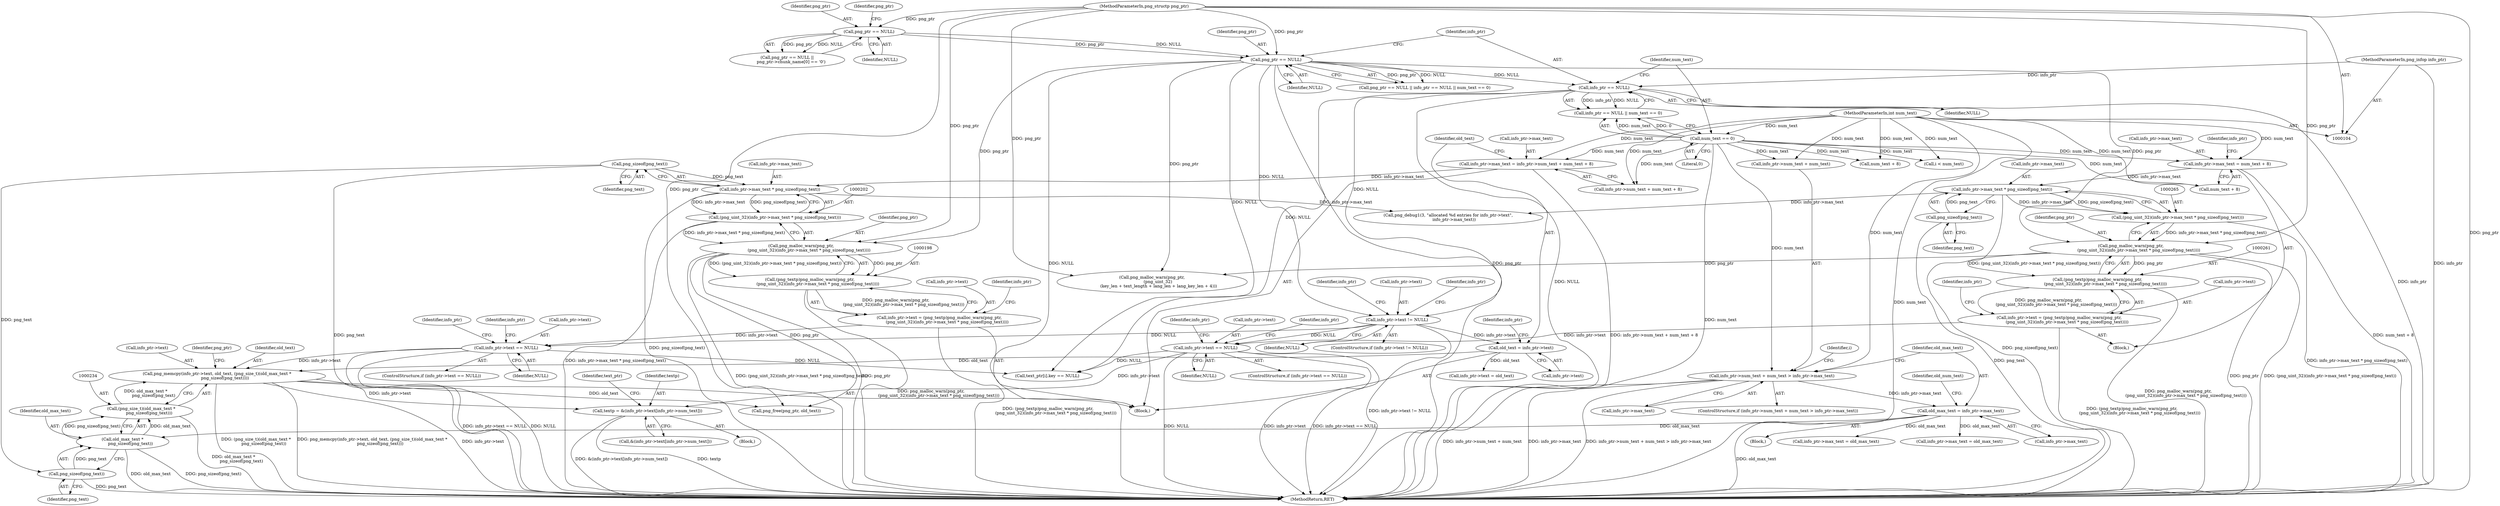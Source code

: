 digraph "0_Chrome_7f3d85b096f66870a15b37c2f40b219b2e292693_23@array" {
"1000317" [label="(Call,textp = &(info_ptr->text[info_ptr->num_text]))"];
"1000228" [label="(Call,png_memcpy(info_ptr->text, old_text, (png_size_t)(old_max_text *\n            png_sizeof(png_text))))"];
"1000210" [label="(Call,info_ptr->text == NULL)"];
"1000193" [label="(Call,info_ptr->text = (png_textp)png_malloc_warn(png_ptr,\n            (png_uint_32)(info_ptr->max_text * png_sizeof(png_text))))"];
"1000197" [label="(Call,(png_textp)png_malloc_warn(png_ptr,\n            (png_uint_32)(info_ptr->max_text * png_sizeof(png_text))))"];
"1000199" [label="(Call,png_malloc_warn(png_ptr,\n            (png_uint_32)(info_ptr->max_text * png_sizeof(png_text))))"];
"1000134" [label="(Call,png_ptr == NULL)"];
"1000116" [label="(Call,png_ptr == NULL)"];
"1000105" [label="(MethodParameterIn,png_structp png_ptr)"];
"1000201" [label="(Call,(png_uint_32)(info_ptr->max_text * png_sizeof(png_text)))"];
"1000203" [label="(Call,info_ptr->max_text * png_sizeof(png_text))"];
"1000177" [label="(Call,info_ptr->max_text = info_ptr->num_text + num_text + 8)"];
"1000108" [label="(MethodParameterIn,int num_text)"];
"1000141" [label="(Call,num_text == 0)"];
"1000207" [label="(Call,png_sizeof(png_text))"];
"1000170" [label="(Call,info_ptr->text != NULL)"];
"1000138" [label="(Call,info_ptr == NULL)"];
"1000106" [label="(MethodParameterIn,png_infop info_ptr)"];
"1000188" [label="(Call,old_text = info_ptr->text)"];
"1000233" [label="(Call,(png_size_t)(old_max_text *\n            png_sizeof(png_text)))"];
"1000235" [label="(Call,old_max_text *\n            png_sizeof(png_text))"];
"1000158" [label="(Call,old_max_text = info_ptr->max_text)"];
"1000147" [label="(Call,info_ptr->num_text + num_text > info_ptr->max_text)"];
"1000237" [label="(Call,png_sizeof(png_text))"];
"1000273" [label="(Call,info_ptr->text == NULL)"];
"1000256" [label="(Call,info_ptr->text = (png_textp)png_malloc_warn(png_ptr,\n            (png_uint_32)(info_ptr->max_text * png_sizeof(png_text))))"];
"1000260" [label="(Call,(png_textp)png_malloc_warn(png_ptr,\n            (png_uint_32)(info_ptr->max_text * png_sizeof(png_text))))"];
"1000262" [label="(Call,png_malloc_warn(png_ptr,\n            (png_uint_32)(info_ptr->max_text * png_sizeof(png_text))))"];
"1000264" [label="(Call,(png_uint_32)(info_ptr->max_text * png_sizeof(png_text)))"];
"1000266" [label="(Call,info_ptr->max_text * png_sizeof(png_text))"];
"1000244" [label="(Call,info_ptr->max_text = num_text + 8)"];
"1000270" [label="(Call,png_sizeof(png_text))"];
"1000135" [label="(Identifier,png_ptr)"];
"1000263" [label="(Identifier,png_ptr)"];
"1000274" [label="(Call,info_ptr->text)"];
"1000116" [label="(Call,png_ptr == NULL)"];
"1000156" [label="(Block,)"];
"1000272" [label="(ControlStructure,if (info_ptr->text == NULL))"];
"1000245" [label="(Call,info_ptr->max_text)"];
"1000257" [label="(Call,info_ptr->text)"];
"1000199" [label="(Call,png_malloc_warn(png_ptr,\n            (png_uint_32)(info_ptr->max_text * png_sizeof(png_text))))"];
"1000232" [label="(Identifier,old_text)"];
"1000266" [label="(Call,info_ptr->max_text * png_sizeof(png_text))"];
"1000179" [label="(Identifier,info_ptr)"];
"1000229" [label="(Call,info_ptr->text)"];
"1000165" [label="(Identifier,old_num_text)"];
"1000143" [label="(Literal,0)"];
"1000275" [label="(Identifier,info_ptr)"];
"1000281" [label="(Identifier,info_ptr)"];
"1000134" [label="(Call,png_ptr == NULL)"];
"1000304" [label="(Identifier,i)"];
"1000689" [label="(MethodReturn,RET)"];
"1000239" [label="(Call,png_free(png_ptr, old_text))"];
"1000230" [label="(Identifier,info_ptr)"];
"1000270" [label="(Call,png_sizeof(png_text))"];
"1000147" [label="(Call,info_ptr->num_text + num_text > info_ptr->max_text)"];
"1000212" [label="(Identifier,info_ptr)"];
"1000228" [label="(Call,png_memcpy(info_ptr->text, old_text, (png_size_t)(old_max_text *\n            png_sizeof(png_text))))"];
"1000118" [label="(Identifier,NULL)"];
"1000306" [label="(Call,i < num_text)"];
"1000293" [label="(Identifier,info_ptr)"];
"1000185" [label="(Call,num_text + 8)"];
"1000243" [label="(Block,)"];
"1000142" [label="(Identifier,num_text)"];
"1000177" [label="(Call,info_ptr->max_text = info_ptr->num_text + num_text + 8)"];
"1000328" [label="(Call,text_ptr[i].key == NULL)"];
"1000277" [label="(Identifier,NULL)"];
"1000211" [label="(Call,info_ptr->text)"];
"1000203" [label="(Call,info_ptr->max_text * png_sizeof(png_text))"];
"1000148" [label="(Call,info_ptr->num_text + num_text)"];
"1000170" [label="(Call,info_ptr->text != NULL)"];
"1000236" [label="(Identifier,old_max_text)"];
"1000140" [label="(Identifier,NULL)"];
"1000318" [label="(Identifier,textp)"];
"1000174" [label="(Identifier,NULL)"];
"1000260" [label="(Call,(png_textp)png_malloc_warn(png_ptr,\n            (png_uint_32)(info_ptr->max_text * png_sizeof(png_text))))"];
"1000190" [label="(Call,info_ptr->text)"];
"1000141" [label="(Call,num_text == 0)"];
"1000233" [label="(Call,(png_size_t)(old_max_text *\n            png_sizeof(png_text)))"];
"1000284" [label="(Call,info_ptr->max_text = old_max_text)"];
"1000139" [label="(Identifier,info_ptr)"];
"1000221" [label="(Call,info_ptr->text = old_text)"];
"1000207" [label="(Call,png_sizeof(png_text))"];
"1000244" [label="(Call,info_ptr->max_text = num_text + 8)"];
"1000235" [label="(Call,old_max_text *\n            png_sizeof(png_text))"];
"1000237" [label="(Call,png_sizeof(png_text))"];
"1000267" [label="(Call,info_ptr->max_text)"];
"1000117" [label="(Identifier,png_ptr)"];
"1000160" [label="(Call,info_ptr->max_text)"];
"1000240" [label="(Identifier,png_ptr)"];
"1000138" [label="(Call,info_ptr == NULL)"];
"1000158" [label="(Call,old_max_text = info_ptr->max_text)"];
"1000311" [label="(Block,)"];
"1000115" [label="(Call,png_ptr == NULL ||\n      png_ptr->chunk_name[0] == '\0')"];
"1000201" [label="(Call,(png_uint_32)(info_ptr->max_text * png_sizeof(png_text)))"];
"1000317" [label="(Call,textp = &(info_ptr->text[info_ptr->num_text]))"];
"1000122" [label="(Identifier,png_ptr)"];
"1000169" [label="(ControlStructure,if (info_ptr->text != NULL))"];
"1000189" [label="(Identifier,old_text)"];
"1000209" [label="(ControlStructure,if (info_ptr->text == NULL))"];
"1000136" [label="(Identifier,NULL)"];
"1000256" [label="(Call,info_ptr->text = (png_textp)png_malloc_warn(png_ptr,\n            (png_uint_32)(info_ptr->max_text * png_sizeof(png_text))))"];
"1000296" [label="(Call,png_debug1(3, \"allocated %d entries for info_ptr->text\",\n         info_ptr->max_text))"];
"1000188" [label="(Call,old_text = info_ptr->text)"];
"1000200" [label="(Identifier,png_ptr)"];
"1000181" [label="(Call,info_ptr->num_text + num_text + 8)"];
"1000264" [label="(Call,(png_uint_32)(info_ptr->max_text * png_sizeof(png_text)))"];
"1000159" [label="(Identifier,old_max_text)"];
"1000195" [label="(Identifier,info_ptr)"];
"1000467" [label="(Call,png_malloc_warn(png_ptr,\n         (png_uint_32)\n          (key_len + text_length + lang_len + lang_key_len + 4)))"];
"1000153" [label="(Call,info_ptr->max_text)"];
"1000218" [label="(Identifier,info_ptr)"];
"1000253" [label="(Identifier,info_ptr)"];
"1000137" [label="(Call,info_ptr == NULL || num_text == 0)"];
"1000248" [label="(Call,num_text + 8)"];
"1000246" [label="(Identifier,info_ptr)"];
"1000197" [label="(Call,(png_textp)png_malloc_warn(png_ptr,\n            (png_uint_32)(info_ptr->max_text * png_sizeof(png_text))))"];
"1000273" [label="(Call,info_ptr->text == NULL)"];
"1000146" [label="(ControlStructure,if (info_ptr->num_text + num_text > info_ptr->max_text))"];
"1000331" [label="(Identifier,text_ptr)"];
"1000175" [label="(Block,)"];
"1000194" [label="(Call,info_ptr->text)"];
"1000108" [label="(MethodParameterIn,int num_text)"];
"1000271" [label="(Identifier,png_text)"];
"1000204" [label="(Call,info_ptr->max_text)"];
"1000214" [label="(Identifier,NULL)"];
"1000216" [label="(Call,info_ptr->max_text = old_max_text)"];
"1000262" [label="(Call,png_malloc_warn(png_ptr,\n            (png_uint_32)(info_ptr->max_text * png_sizeof(png_text))))"];
"1000210" [label="(Call,info_ptr->text == NULL)"];
"1000133" [label="(Call,png_ptr == NULL || info_ptr == NULL || num_text == 0)"];
"1000178" [label="(Call,info_ptr->max_text)"];
"1000208" [label="(Identifier,png_text)"];
"1000238" [label="(Identifier,png_text)"];
"1000193" [label="(Call,info_ptr->text = (png_textp)png_malloc_warn(png_ptr,\n            (png_uint_32)(info_ptr->max_text * png_sizeof(png_text))))"];
"1000105" [label="(MethodParameterIn,png_structp png_ptr)"];
"1000319" [label="(Call,&(info_ptr->text[info_ptr->num_text]))"];
"1000106" [label="(MethodParameterIn,png_infop info_ptr)"];
"1000171" [label="(Call,info_ptr->text)"];
"1000317" -> "1000311"  [label="AST: "];
"1000317" -> "1000319"  [label="CFG: "];
"1000318" -> "1000317"  [label="AST: "];
"1000319" -> "1000317"  [label="AST: "];
"1000331" -> "1000317"  [label="CFG: "];
"1000317" -> "1000689"  [label="DDG: textp"];
"1000317" -> "1000689"  [label="DDG: &(info_ptr->text[info_ptr->num_text])"];
"1000228" -> "1000317"  [label="DDG: info_ptr->text"];
"1000273" -> "1000317"  [label="DDG: info_ptr->text"];
"1000228" -> "1000175"  [label="AST: "];
"1000228" -> "1000233"  [label="CFG: "];
"1000229" -> "1000228"  [label="AST: "];
"1000232" -> "1000228"  [label="AST: "];
"1000233" -> "1000228"  [label="AST: "];
"1000240" -> "1000228"  [label="CFG: "];
"1000228" -> "1000689"  [label="DDG: (png_size_t)(old_max_text *\n            png_sizeof(png_text))"];
"1000228" -> "1000689"  [label="DDG: png_memcpy(info_ptr->text, old_text, (png_size_t)(old_max_text *\n            png_sizeof(png_text)))"];
"1000228" -> "1000689"  [label="DDG: info_ptr->text"];
"1000210" -> "1000228"  [label="DDG: info_ptr->text"];
"1000188" -> "1000228"  [label="DDG: old_text"];
"1000233" -> "1000228"  [label="DDG: old_max_text *\n            png_sizeof(png_text)"];
"1000228" -> "1000239"  [label="DDG: old_text"];
"1000210" -> "1000209"  [label="AST: "];
"1000210" -> "1000214"  [label="CFG: "];
"1000211" -> "1000210"  [label="AST: "];
"1000214" -> "1000210"  [label="AST: "];
"1000218" -> "1000210"  [label="CFG: "];
"1000230" -> "1000210"  [label="CFG: "];
"1000210" -> "1000689"  [label="DDG: info_ptr->text == NULL"];
"1000210" -> "1000689"  [label="DDG: NULL"];
"1000193" -> "1000210"  [label="DDG: info_ptr->text"];
"1000170" -> "1000210"  [label="DDG: NULL"];
"1000210" -> "1000328"  [label="DDG: NULL"];
"1000193" -> "1000175"  [label="AST: "];
"1000193" -> "1000197"  [label="CFG: "];
"1000194" -> "1000193"  [label="AST: "];
"1000197" -> "1000193"  [label="AST: "];
"1000212" -> "1000193"  [label="CFG: "];
"1000193" -> "1000689"  [label="DDG: (png_textp)png_malloc_warn(png_ptr,\n            (png_uint_32)(info_ptr->max_text * png_sizeof(png_text)))"];
"1000197" -> "1000193"  [label="DDG: png_malloc_warn(png_ptr,\n            (png_uint_32)(info_ptr->max_text * png_sizeof(png_text)))"];
"1000197" -> "1000199"  [label="CFG: "];
"1000198" -> "1000197"  [label="AST: "];
"1000199" -> "1000197"  [label="AST: "];
"1000197" -> "1000689"  [label="DDG: png_malloc_warn(png_ptr,\n            (png_uint_32)(info_ptr->max_text * png_sizeof(png_text)))"];
"1000199" -> "1000197"  [label="DDG: png_ptr"];
"1000199" -> "1000197"  [label="DDG: (png_uint_32)(info_ptr->max_text * png_sizeof(png_text))"];
"1000199" -> "1000201"  [label="CFG: "];
"1000200" -> "1000199"  [label="AST: "];
"1000201" -> "1000199"  [label="AST: "];
"1000199" -> "1000689"  [label="DDG: (png_uint_32)(info_ptr->max_text * png_sizeof(png_text))"];
"1000199" -> "1000689"  [label="DDG: png_ptr"];
"1000134" -> "1000199"  [label="DDG: png_ptr"];
"1000105" -> "1000199"  [label="DDG: png_ptr"];
"1000201" -> "1000199"  [label="DDG: info_ptr->max_text * png_sizeof(png_text)"];
"1000199" -> "1000239"  [label="DDG: png_ptr"];
"1000134" -> "1000133"  [label="AST: "];
"1000134" -> "1000136"  [label="CFG: "];
"1000135" -> "1000134"  [label="AST: "];
"1000136" -> "1000134"  [label="AST: "];
"1000139" -> "1000134"  [label="CFG: "];
"1000133" -> "1000134"  [label="CFG: "];
"1000134" -> "1000689"  [label="DDG: png_ptr"];
"1000134" -> "1000689"  [label="DDG: NULL"];
"1000134" -> "1000133"  [label="DDG: png_ptr"];
"1000134" -> "1000133"  [label="DDG: NULL"];
"1000116" -> "1000134"  [label="DDG: png_ptr"];
"1000116" -> "1000134"  [label="DDG: NULL"];
"1000105" -> "1000134"  [label="DDG: png_ptr"];
"1000134" -> "1000138"  [label="DDG: NULL"];
"1000134" -> "1000170"  [label="DDG: NULL"];
"1000134" -> "1000262"  [label="DDG: png_ptr"];
"1000134" -> "1000328"  [label="DDG: NULL"];
"1000134" -> "1000467"  [label="DDG: png_ptr"];
"1000116" -> "1000115"  [label="AST: "];
"1000116" -> "1000118"  [label="CFG: "];
"1000117" -> "1000116"  [label="AST: "];
"1000118" -> "1000116"  [label="AST: "];
"1000122" -> "1000116"  [label="CFG: "];
"1000115" -> "1000116"  [label="CFG: "];
"1000116" -> "1000115"  [label="DDG: png_ptr"];
"1000116" -> "1000115"  [label="DDG: NULL"];
"1000105" -> "1000116"  [label="DDG: png_ptr"];
"1000105" -> "1000104"  [label="AST: "];
"1000105" -> "1000689"  [label="DDG: png_ptr"];
"1000105" -> "1000239"  [label="DDG: png_ptr"];
"1000105" -> "1000262"  [label="DDG: png_ptr"];
"1000105" -> "1000467"  [label="DDG: png_ptr"];
"1000201" -> "1000203"  [label="CFG: "];
"1000202" -> "1000201"  [label="AST: "];
"1000203" -> "1000201"  [label="AST: "];
"1000201" -> "1000689"  [label="DDG: info_ptr->max_text * png_sizeof(png_text)"];
"1000203" -> "1000201"  [label="DDG: info_ptr->max_text"];
"1000203" -> "1000201"  [label="DDG: png_sizeof(png_text)"];
"1000203" -> "1000207"  [label="CFG: "];
"1000204" -> "1000203"  [label="AST: "];
"1000207" -> "1000203"  [label="AST: "];
"1000203" -> "1000689"  [label="DDG: png_sizeof(png_text)"];
"1000177" -> "1000203"  [label="DDG: info_ptr->max_text"];
"1000207" -> "1000203"  [label="DDG: png_text"];
"1000203" -> "1000296"  [label="DDG: info_ptr->max_text"];
"1000177" -> "1000175"  [label="AST: "];
"1000177" -> "1000181"  [label="CFG: "];
"1000178" -> "1000177"  [label="AST: "];
"1000181" -> "1000177"  [label="AST: "];
"1000189" -> "1000177"  [label="CFG: "];
"1000177" -> "1000689"  [label="DDG: info_ptr->num_text + num_text + 8"];
"1000108" -> "1000177"  [label="DDG: num_text"];
"1000141" -> "1000177"  [label="DDG: num_text"];
"1000108" -> "1000104"  [label="AST: "];
"1000108" -> "1000689"  [label="DDG: num_text"];
"1000108" -> "1000141"  [label="DDG: num_text"];
"1000108" -> "1000147"  [label="DDG: num_text"];
"1000108" -> "1000148"  [label="DDG: num_text"];
"1000108" -> "1000181"  [label="DDG: num_text"];
"1000108" -> "1000185"  [label="DDG: num_text"];
"1000108" -> "1000244"  [label="DDG: num_text"];
"1000108" -> "1000248"  [label="DDG: num_text"];
"1000108" -> "1000306"  [label="DDG: num_text"];
"1000141" -> "1000137"  [label="AST: "];
"1000141" -> "1000143"  [label="CFG: "];
"1000142" -> "1000141"  [label="AST: "];
"1000143" -> "1000141"  [label="AST: "];
"1000137" -> "1000141"  [label="CFG: "];
"1000141" -> "1000689"  [label="DDG: num_text"];
"1000141" -> "1000137"  [label="DDG: num_text"];
"1000141" -> "1000137"  [label="DDG: 0"];
"1000141" -> "1000147"  [label="DDG: num_text"];
"1000141" -> "1000148"  [label="DDG: num_text"];
"1000141" -> "1000181"  [label="DDG: num_text"];
"1000141" -> "1000185"  [label="DDG: num_text"];
"1000141" -> "1000244"  [label="DDG: num_text"];
"1000141" -> "1000248"  [label="DDG: num_text"];
"1000141" -> "1000306"  [label="DDG: num_text"];
"1000207" -> "1000208"  [label="CFG: "];
"1000208" -> "1000207"  [label="AST: "];
"1000207" -> "1000689"  [label="DDG: png_text"];
"1000207" -> "1000237"  [label="DDG: png_text"];
"1000170" -> "1000169"  [label="AST: "];
"1000170" -> "1000174"  [label="CFG: "];
"1000171" -> "1000170"  [label="AST: "];
"1000174" -> "1000170"  [label="AST: "];
"1000179" -> "1000170"  [label="CFG: "];
"1000246" -> "1000170"  [label="CFG: "];
"1000170" -> "1000689"  [label="DDG: info_ptr->text != NULL"];
"1000138" -> "1000170"  [label="DDG: NULL"];
"1000170" -> "1000188"  [label="DDG: info_ptr->text"];
"1000170" -> "1000273"  [label="DDG: NULL"];
"1000138" -> "1000137"  [label="AST: "];
"1000138" -> "1000140"  [label="CFG: "];
"1000139" -> "1000138"  [label="AST: "];
"1000140" -> "1000138"  [label="AST: "];
"1000142" -> "1000138"  [label="CFG: "];
"1000137" -> "1000138"  [label="CFG: "];
"1000138" -> "1000689"  [label="DDG: info_ptr"];
"1000138" -> "1000689"  [label="DDG: NULL"];
"1000138" -> "1000137"  [label="DDG: info_ptr"];
"1000138" -> "1000137"  [label="DDG: NULL"];
"1000106" -> "1000138"  [label="DDG: info_ptr"];
"1000138" -> "1000328"  [label="DDG: NULL"];
"1000106" -> "1000104"  [label="AST: "];
"1000106" -> "1000689"  [label="DDG: info_ptr"];
"1000188" -> "1000175"  [label="AST: "];
"1000188" -> "1000190"  [label="CFG: "];
"1000189" -> "1000188"  [label="AST: "];
"1000190" -> "1000188"  [label="AST: "];
"1000195" -> "1000188"  [label="CFG: "];
"1000188" -> "1000221"  [label="DDG: old_text"];
"1000233" -> "1000235"  [label="CFG: "];
"1000234" -> "1000233"  [label="AST: "];
"1000235" -> "1000233"  [label="AST: "];
"1000233" -> "1000689"  [label="DDG: old_max_text *\n            png_sizeof(png_text)"];
"1000235" -> "1000233"  [label="DDG: old_max_text"];
"1000235" -> "1000233"  [label="DDG: png_sizeof(png_text)"];
"1000235" -> "1000237"  [label="CFG: "];
"1000236" -> "1000235"  [label="AST: "];
"1000237" -> "1000235"  [label="AST: "];
"1000235" -> "1000689"  [label="DDG: png_sizeof(png_text)"];
"1000235" -> "1000689"  [label="DDG: old_max_text"];
"1000158" -> "1000235"  [label="DDG: old_max_text"];
"1000237" -> "1000235"  [label="DDG: png_text"];
"1000158" -> "1000156"  [label="AST: "];
"1000158" -> "1000160"  [label="CFG: "];
"1000159" -> "1000158"  [label="AST: "];
"1000160" -> "1000158"  [label="AST: "];
"1000165" -> "1000158"  [label="CFG: "];
"1000158" -> "1000689"  [label="DDG: old_max_text"];
"1000147" -> "1000158"  [label="DDG: info_ptr->max_text"];
"1000158" -> "1000216"  [label="DDG: old_max_text"];
"1000158" -> "1000284"  [label="DDG: old_max_text"];
"1000147" -> "1000146"  [label="AST: "];
"1000147" -> "1000153"  [label="CFG: "];
"1000148" -> "1000147"  [label="AST: "];
"1000153" -> "1000147"  [label="AST: "];
"1000159" -> "1000147"  [label="CFG: "];
"1000304" -> "1000147"  [label="CFG: "];
"1000147" -> "1000689"  [label="DDG: info_ptr->num_text + num_text"];
"1000147" -> "1000689"  [label="DDG: info_ptr->max_text"];
"1000147" -> "1000689"  [label="DDG: info_ptr->num_text + num_text > info_ptr->max_text"];
"1000237" -> "1000238"  [label="CFG: "];
"1000238" -> "1000237"  [label="AST: "];
"1000237" -> "1000689"  [label="DDG: png_text"];
"1000273" -> "1000272"  [label="AST: "];
"1000273" -> "1000277"  [label="CFG: "];
"1000274" -> "1000273"  [label="AST: "];
"1000277" -> "1000273"  [label="AST: "];
"1000281" -> "1000273"  [label="CFG: "];
"1000293" -> "1000273"  [label="CFG: "];
"1000273" -> "1000689"  [label="DDG: info_ptr->text"];
"1000273" -> "1000689"  [label="DDG: info_ptr->text == NULL"];
"1000273" -> "1000689"  [label="DDG: NULL"];
"1000256" -> "1000273"  [label="DDG: info_ptr->text"];
"1000273" -> "1000328"  [label="DDG: NULL"];
"1000256" -> "1000243"  [label="AST: "];
"1000256" -> "1000260"  [label="CFG: "];
"1000257" -> "1000256"  [label="AST: "];
"1000260" -> "1000256"  [label="AST: "];
"1000275" -> "1000256"  [label="CFG: "];
"1000256" -> "1000689"  [label="DDG: (png_textp)png_malloc_warn(png_ptr,\n            (png_uint_32)(info_ptr->max_text * png_sizeof(png_text)))"];
"1000260" -> "1000256"  [label="DDG: png_malloc_warn(png_ptr,\n            (png_uint_32)(info_ptr->max_text * png_sizeof(png_text)))"];
"1000260" -> "1000262"  [label="CFG: "];
"1000261" -> "1000260"  [label="AST: "];
"1000262" -> "1000260"  [label="AST: "];
"1000260" -> "1000689"  [label="DDG: png_malloc_warn(png_ptr,\n            (png_uint_32)(info_ptr->max_text * png_sizeof(png_text)))"];
"1000262" -> "1000260"  [label="DDG: png_ptr"];
"1000262" -> "1000260"  [label="DDG: (png_uint_32)(info_ptr->max_text * png_sizeof(png_text))"];
"1000262" -> "1000264"  [label="CFG: "];
"1000263" -> "1000262"  [label="AST: "];
"1000264" -> "1000262"  [label="AST: "];
"1000262" -> "1000689"  [label="DDG: (png_uint_32)(info_ptr->max_text * png_sizeof(png_text))"];
"1000262" -> "1000689"  [label="DDG: png_ptr"];
"1000264" -> "1000262"  [label="DDG: info_ptr->max_text * png_sizeof(png_text)"];
"1000262" -> "1000467"  [label="DDG: png_ptr"];
"1000264" -> "1000266"  [label="CFG: "];
"1000265" -> "1000264"  [label="AST: "];
"1000266" -> "1000264"  [label="AST: "];
"1000264" -> "1000689"  [label="DDG: info_ptr->max_text * png_sizeof(png_text)"];
"1000266" -> "1000264"  [label="DDG: info_ptr->max_text"];
"1000266" -> "1000264"  [label="DDG: png_sizeof(png_text)"];
"1000266" -> "1000270"  [label="CFG: "];
"1000267" -> "1000266"  [label="AST: "];
"1000270" -> "1000266"  [label="AST: "];
"1000266" -> "1000689"  [label="DDG: png_sizeof(png_text)"];
"1000244" -> "1000266"  [label="DDG: info_ptr->max_text"];
"1000270" -> "1000266"  [label="DDG: png_text"];
"1000266" -> "1000296"  [label="DDG: info_ptr->max_text"];
"1000244" -> "1000243"  [label="AST: "];
"1000244" -> "1000248"  [label="CFG: "];
"1000245" -> "1000244"  [label="AST: "];
"1000248" -> "1000244"  [label="AST: "];
"1000253" -> "1000244"  [label="CFG: "];
"1000244" -> "1000689"  [label="DDG: num_text + 8"];
"1000270" -> "1000271"  [label="CFG: "];
"1000271" -> "1000270"  [label="AST: "];
"1000270" -> "1000689"  [label="DDG: png_text"];
}
